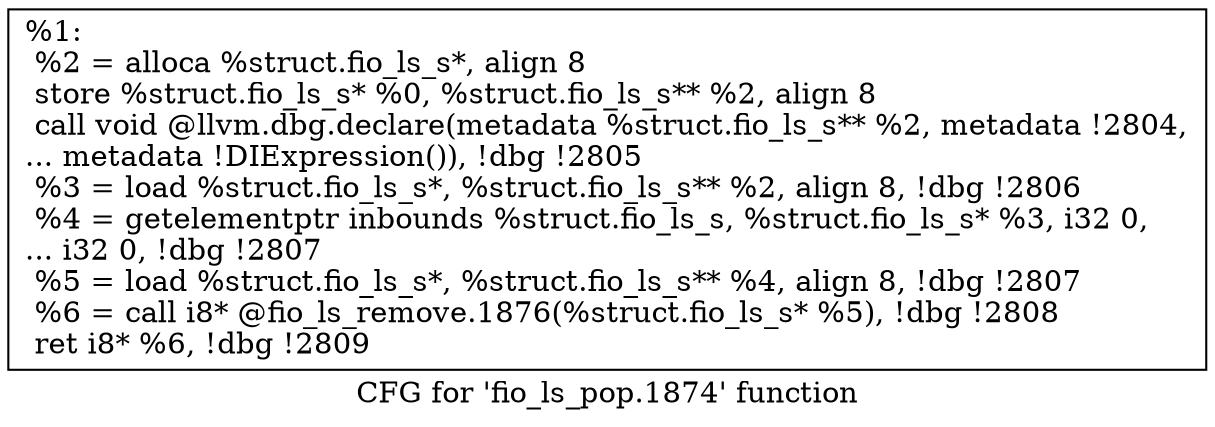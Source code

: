 digraph "CFG for 'fio_ls_pop.1874' function" {
	label="CFG for 'fio_ls_pop.1874' function";

	Node0x556852594410 [shape=record,label="{%1:\l  %2 = alloca %struct.fio_ls_s*, align 8\l  store %struct.fio_ls_s* %0, %struct.fio_ls_s** %2, align 8\l  call void @llvm.dbg.declare(metadata %struct.fio_ls_s** %2, metadata !2804,\l... metadata !DIExpression()), !dbg !2805\l  %3 = load %struct.fio_ls_s*, %struct.fio_ls_s** %2, align 8, !dbg !2806\l  %4 = getelementptr inbounds %struct.fio_ls_s, %struct.fio_ls_s* %3, i32 0,\l... i32 0, !dbg !2807\l  %5 = load %struct.fio_ls_s*, %struct.fio_ls_s** %4, align 8, !dbg !2807\l  %6 = call i8* @fio_ls_remove.1876(%struct.fio_ls_s* %5), !dbg !2808\l  ret i8* %6, !dbg !2809\l}"];
}
